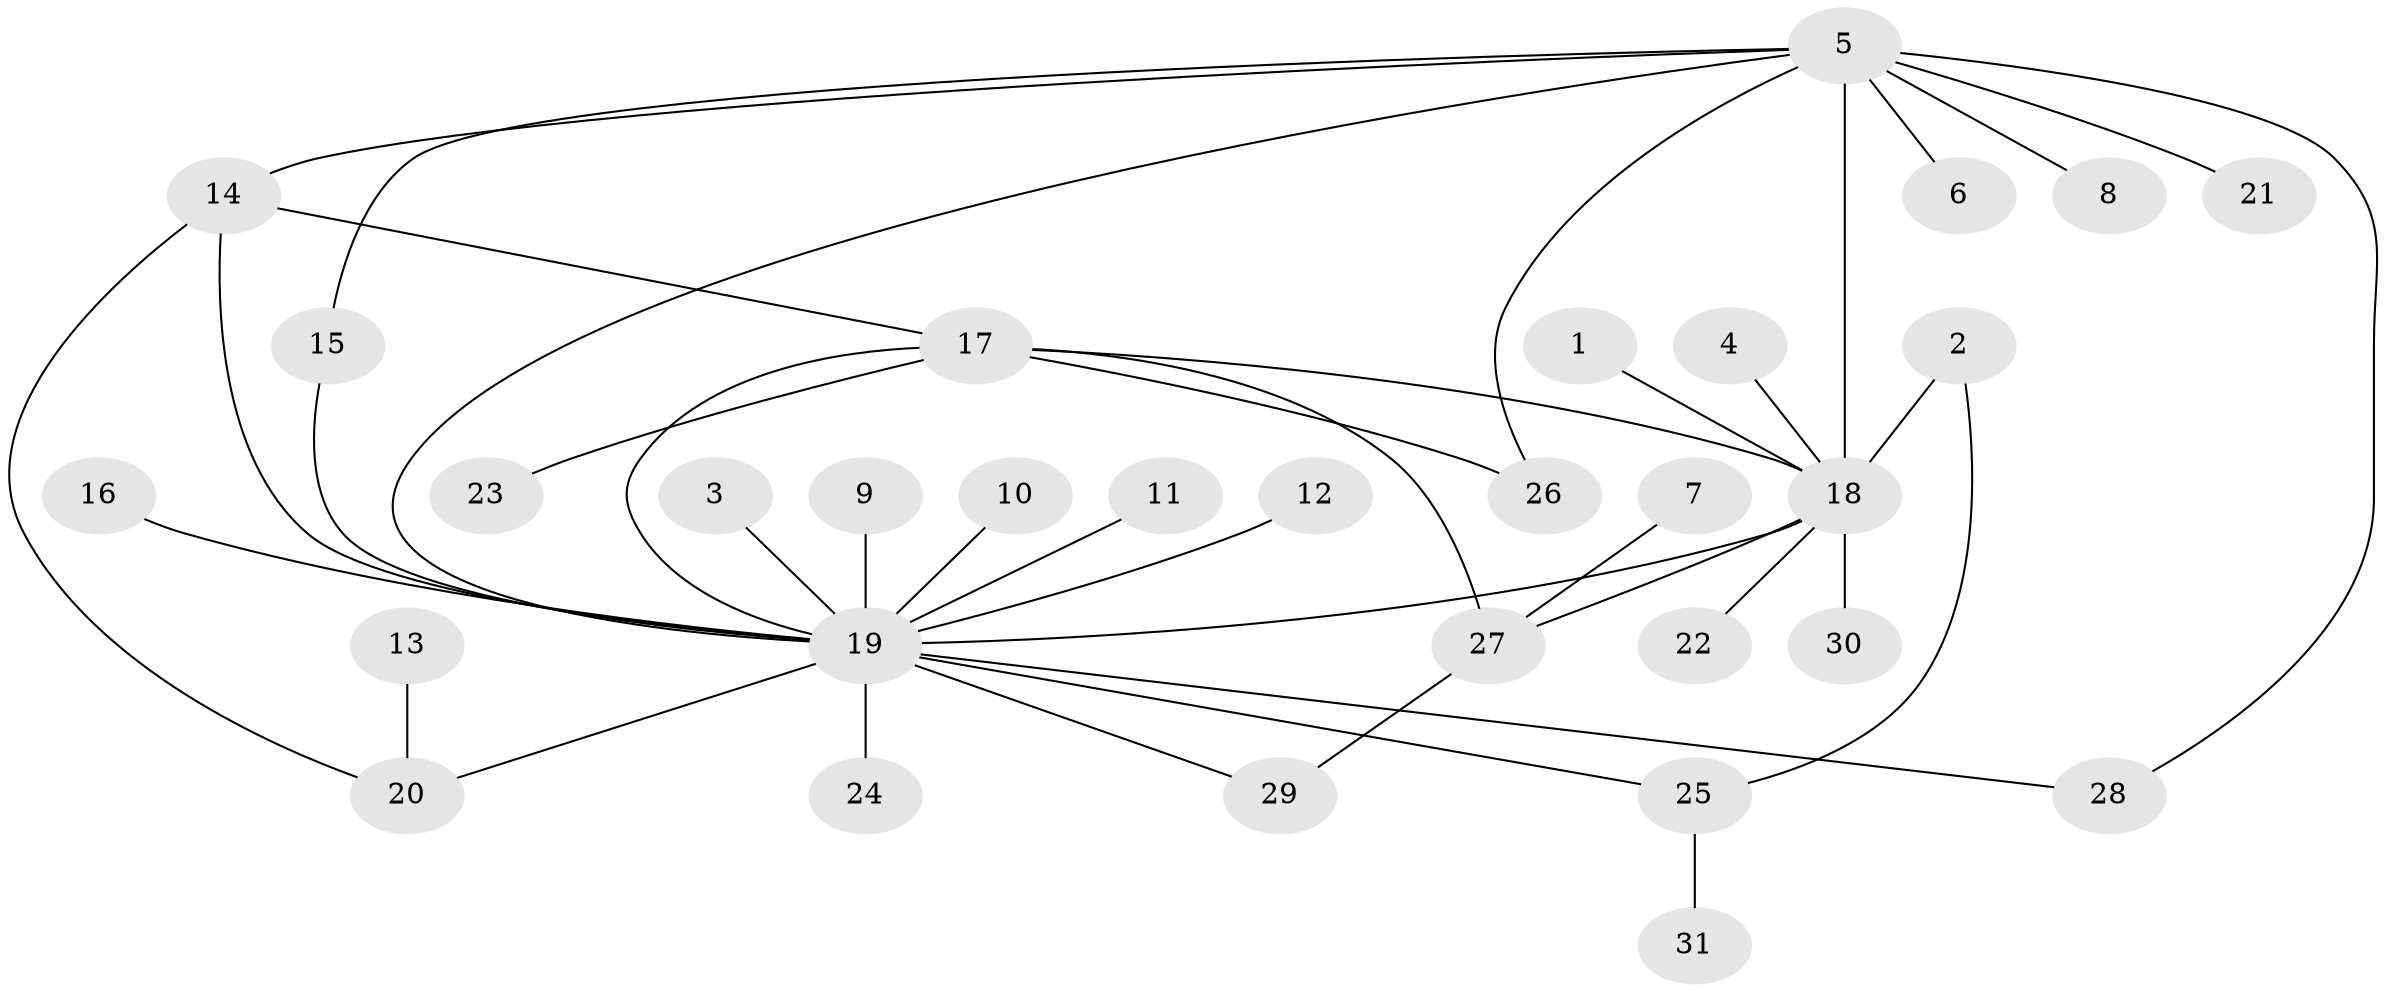 // original degree distribution, {7: 0.03508771929824561, 5: 0.07017543859649122, 19: 0.017543859649122806, 2: 0.2807017543859649, 10: 0.017543859649122806, 1: 0.49122807017543857, 4: 0.017543859649122806, 6: 0.017543859649122806, 3: 0.05263157894736842}
// Generated by graph-tools (version 1.1) at 2025/25/03/09/25 03:25:58]
// undirected, 31 vertices, 41 edges
graph export_dot {
graph [start="1"]
  node [color=gray90,style=filled];
  1;
  2;
  3;
  4;
  5;
  6;
  7;
  8;
  9;
  10;
  11;
  12;
  13;
  14;
  15;
  16;
  17;
  18;
  19;
  20;
  21;
  22;
  23;
  24;
  25;
  26;
  27;
  28;
  29;
  30;
  31;
  1 -- 18 [weight=1.0];
  2 -- 18 [weight=1.0];
  2 -- 25 [weight=1.0];
  3 -- 19 [weight=1.0];
  4 -- 18 [weight=1.0];
  5 -- 6 [weight=1.0];
  5 -- 8 [weight=1.0];
  5 -- 14 [weight=1.0];
  5 -- 15 [weight=1.0];
  5 -- 18 [weight=2.0];
  5 -- 19 [weight=1.0];
  5 -- 21 [weight=1.0];
  5 -- 26 [weight=1.0];
  5 -- 28 [weight=1.0];
  7 -- 27 [weight=1.0];
  9 -- 19 [weight=1.0];
  10 -- 19 [weight=1.0];
  11 -- 19 [weight=1.0];
  12 -- 19 [weight=1.0];
  13 -- 20 [weight=1.0];
  14 -- 17 [weight=1.0];
  14 -- 19 [weight=1.0];
  14 -- 20 [weight=1.0];
  15 -- 19 [weight=1.0];
  16 -- 19 [weight=1.0];
  17 -- 18 [weight=1.0];
  17 -- 19 [weight=1.0];
  17 -- 23 [weight=1.0];
  17 -- 26 [weight=1.0];
  17 -- 27 [weight=1.0];
  18 -- 19 [weight=1.0];
  18 -- 22 [weight=1.0];
  18 -- 27 [weight=1.0];
  18 -- 30 [weight=1.0];
  19 -- 20 [weight=1.0];
  19 -- 24 [weight=1.0];
  19 -- 25 [weight=1.0];
  19 -- 28 [weight=1.0];
  19 -- 29 [weight=1.0];
  25 -- 31 [weight=1.0];
  27 -- 29 [weight=1.0];
}
